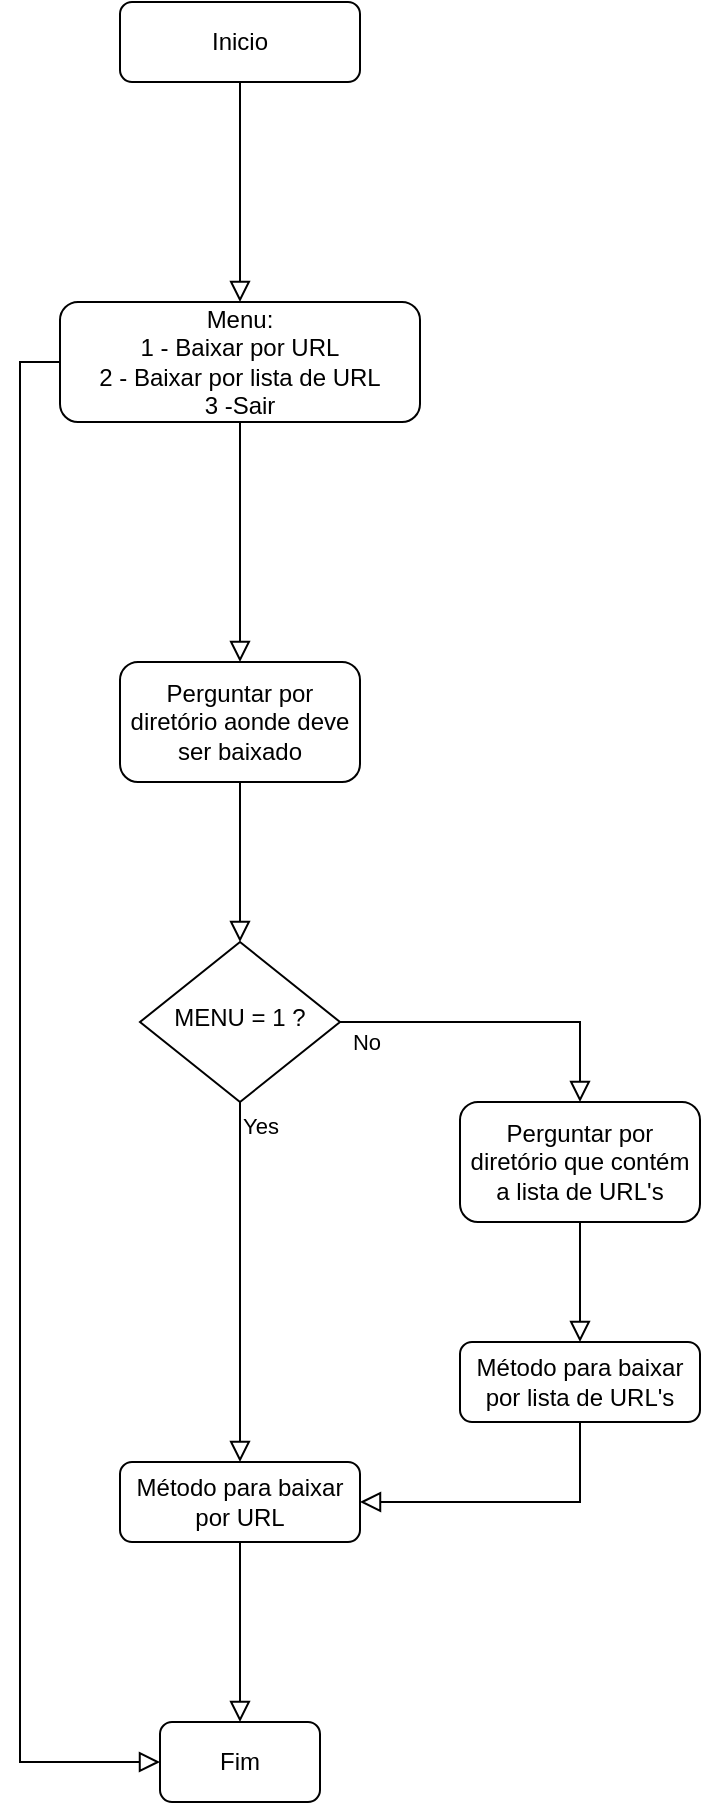 <mxfile>
    <diagram id="C5RBs43oDa-KdzZeNtuy" name="Page-1">
        <mxGraphModel dx="1074" dy="626" grid="1" gridSize="10" guides="1" tooltips="1" connect="1" arrows="1" fold="1" page="1" pageScale="1" pageWidth="827" pageHeight="1169" math="0" shadow="0">
            <root>
                <mxCell id="WIyWlLk6GJQsqaUBKTNV-0"/>
                <mxCell id="WIyWlLk6GJQsqaUBKTNV-1" parent="WIyWlLk6GJQsqaUBKTNV-0"/>
                <mxCell id="WIyWlLk6GJQsqaUBKTNV-2" value="" style="rounded=0;html=1;jettySize=auto;orthogonalLoop=1;fontSize=11;endArrow=block;endFill=0;endSize=8;strokeWidth=1;shadow=0;labelBackgroundColor=none;edgeStyle=orthogonalEdgeStyle;entryX=0.5;entryY=0;entryDx=0;entryDy=0;" parent="WIyWlLk6GJQsqaUBKTNV-1" source="WIyWlLk6GJQsqaUBKTNV-3" target="YW_Ym8ZhaDty7x6sjuFB-0" edge="1">
                    <mxGeometry relative="1" as="geometry">
                        <mxPoint x="420" y="210" as="targetPoint"/>
                    </mxGeometry>
                </mxCell>
                <mxCell id="WIyWlLk6GJQsqaUBKTNV-3" value="Inicio" style="rounded=1;whiteSpace=wrap;html=1;fontSize=12;glass=0;strokeWidth=1;shadow=0;" parent="WIyWlLk6GJQsqaUBKTNV-1" vertex="1">
                    <mxGeometry x="360" y="70" width="120" height="40" as="geometry"/>
                </mxCell>
                <mxCell id="WIyWlLk6GJQsqaUBKTNV-8" value="Yes" style="rounded=0;html=1;jettySize=auto;orthogonalLoop=1;fontSize=11;endArrow=block;endFill=0;endSize=8;strokeWidth=1;shadow=0;labelBackgroundColor=none;edgeStyle=orthogonalEdgeStyle;exitX=0.5;exitY=1;exitDx=0;exitDy=0;" parent="WIyWlLk6GJQsqaUBKTNV-1" source="WIyWlLk6GJQsqaUBKTNV-10" target="WIyWlLk6GJQsqaUBKTNV-11" edge="1">
                    <mxGeometry x="-0.867" y="10" relative="1" as="geometry">
                        <mxPoint as="offset"/>
                        <mxPoint x="370" y="580" as="sourcePoint"/>
                    </mxGeometry>
                </mxCell>
                <mxCell id="WIyWlLk6GJQsqaUBKTNV-9" value="No" style="edgeStyle=orthogonalEdgeStyle;rounded=0;html=1;jettySize=auto;orthogonalLoop=1;fontSize=11;endArrow=block;endFill=0;endSize=8;strokeWidth=1;shadow=0;labelBackgroundColor=none;exitX=1;exitY=0.5;exitDx=0;exitDy=0;entryX=0.5;entryY=0;entryDx=0;entryDy=0;" parent="WIyWlLk6GJQsqaUBKTNV-1" source="WIyWlLk6GJQsqaUBKTNV-10" target="YW_Ym8ZhaDty7x6sjuFB-10" edge="1">
                    <mxGeometry x="-0.846" y="-10" relative="1" as="geometry">
                        <mxPoint as="offset"/>
                        <mxPoint x="460" y="580" as="sourcePoint"/>
                    </mxGeometry>
                </mxCell>
                <mxCell id="WIyWlLk6GJQsqaUBKTNV-10" value="MENU = 1 ?" style="rhombus;whiteSpace=wrap;html=1;shadow=0;fontFamily=Helvetica;fontSize=12;align=center;strokeWidth=1;spacing=6;spacingTop=-4;" parent="WIyWlLk6GJQsqaUBKTNV-1" vertex="1">
                    <mxGeometry x="370" y="540" width="100" height="80" as="geometry"/>
                </mxCell>
                <mxCell id="WIyWlLk6GJQsqaUBKTNV-11" value="Método para baixar por URL" style="rounded=1;whiteSpace=wrap;html=1;fontSize=12;glass=0;strokeWidth=1;shadow=0;" parent="WIyWlLk6GJQsqaUBKTNV-1" vertex="1">
                    <mxGeometry x="360" y="800" width="120" height="40" as="geometry"/>
                </mxCell>
                <mxCell id="WIyWlLk6GJQsqaUBKTNV-12" value="Método para baixar por lista de URL's" style="rounded=1;whiteSpace=wrap;html=1;fontSize=12;glass=0;strokeWidth=1;shadow=0;" parent="WIyWlLk6GJQsqaUBKTNV-1" vertex="1">
                    <mxGeometry x="530" y="740" width="120" height="40" as="geometry"/>
                </mxCell>
                <mxCell id="YW_Ym8ZhaDty7x6sjuFB-0" value="Menu:&lt;br&gt;1 - Baixar por URL&lt;br&gt;2 - Baixar por lista de URL&lt;br&gt;3 -Sair" style="rounded=1;whiteSpace=wrap;html=1;" parent="WIyWlLk6GJQsqaUBKTNV-1" vertex="1">
                    <mxGeometry x="330" y="220" width="180" height="60" as="geometry"/>
                </mxCell>
                <mxCell id="YW_Ym8ZhaDty7x6sjuFB-1" value="" style="rounded=0;html=1;jettySize=auto;orthogonalLoop=1;fontSize=11;endArrow=block;endFill=0;endSize=8;strokeWidth=1;shadow=0;labelBackgroundColor=none;edgeStyle=orthogonalEdgeStyle;exitX=0.5;exitY=1;exitDx=0;exitDy=0;entryX=0.5;entryY=0;entryDx=0;entryDy=0;" parent="WIyWlLk6GJQsqaUBKTNV-1" source="YW_Ym8ZhaDty7x6sjuFB-0" target="YW_Ym8ZhaDty7x6sjuFB-2" edge="1">
                    <mxGeometry relative="1" as="geometry">
                        <mxPoint x="430" y="120" as="sourcePoint"/>
                        <mxPoint x="430" y="230" as="targetPoint"/>
                    </mxGeometry>
                </mxCell>
                <mxCell id="YW_Ym8ZhaDty7x6sjuFB-2" value="Perguntar por diretório aonde deve ser baixado&lt;br&gt;" style="rounded=1;whiteSpace=wrap;html=1;" parent="WIyWlLk6GJQsqaUBKTNV-1" vertex="1">
                    <mxGeometry x="360" y="400" width="120" height="60" as="geometry"/>
                </mxCell>
                <mxCell id="YW_Ym8ZhaDty7x6sjuFB-6" value="" style="rounded=0;html=1;jettySize=auto;orthogonalLoop=1;fontSize=11;endArrow=block;endFill=0;endSize=8;strokeWidth=1;shadow=0;labelBackgroundColor=none;edgeStyle=orthogonalEdgeStyle;exitX=0.5;exitY=1;exitDx=0;exitDy=0;entryX=0.5;entryY=0;entryDx=0;entryDy=0;" parent="WIyWlLk6GJQsqaUBKTNV-1" source="YW_Ym8ZhaDty7x6sjuFB-2" target="WIyWlLk6GJQsqaUBKTNV-10" edge="1">
                    <mxGeometry relative="1" as="geometry">
                        <mxPoint x="430" y="290" as="sourcePoint"/>
                        <mxPoint x="430" y="410" as="targetPoint"/>
                    </mxGeometry>
                </mxCell>
                <mxCell id="YW_Ym8ZhaDty7x6sjuFB-7" value="" style="rounded=0;html=1;jettySize=auto;orthogonalLoop=1;fontSize=11;endArrow=block;endFill=0;endSize=8;strokeWidth=1;shadow=0;labelBackgroundColor=none;edgeStyle=orthogonalEdgeStyle;exitX=0.5;exitY=1;exitDx=0;exitDy=0;entryX=1;entryY=0.5;entryDx=0;entryDy=0;" parent="WIyWlLk6GJQsqaUBKTNV-1" source="WIyWlLk6GJQsqaUBKTNV-12" target="WIyWlLk6GJQsqaUBKTNV-11" edge="1">
                    <mxGeometry relative="1" as="geometry">
                        <mxPoint x="430" y="470" as="sourcePoint"/>
                        <mxPoint x="430" y="550" as="targetPoint"/>
                    </mxGeometry>
                </mxCell>
                <mxCell id="YW_Ym8ZhaDty7x6sjuFB-8" value="Fim" style="rounded=1;whiteSpace=wrap;html=1;" parent="WIyWlLk6GJQsqaUBKTNV-1" vertex="1">
                    <mxGeometry x="380" y="930" width="80" height="40" as="geometry"/>
                </mxCell>
                <mxCell id="YW_Ym8ZhaDty7x6sjuFB-9" value="" style="rounded=0;html=1;jettySize=auto;orthogonalLoop=1;fontSize=11;endArrow=block;endFill=0;endSize=8;strokeWidth=1;shadow=0;labelBackgroundColor=none;edgeStyle=orthogonalEdgeStyle;exitX=0.5;exitY=1;exitDx=0;exitDy=0;" parent="WIyWlLk6GJQsqaUBKTNV-1" source="WIyWlLk6GJQsqaUBKTNV-11" target="YW_Ym8ZhaDty7x6sjuFB-8" edge="1">
                    <mxGeometry relative="1" as="geometry">
                        <mxPoint x="430" y="470" as="sourcePoint"/>
                        <mxPoint x="430" y="550" as="targetPoint"/>
                    </mxGeometry>
                </mxCell>
                <mxCell id="YW_Ym8ZhaDty7x6sjuFB-10" value="Perguntar por diretório que contém a lista de URL's" style="rounded=1;whiteSpace=wrap;html=1;" parent="WIyWlLk6GJQsqaUBKTNV-1" vertex="1">
                    <mxGeometry x="530" y="620" width="120" height="60" as="geometry"/>
                </mxCell>
                <mxCell id="YW_Ym8ZhaDty7x6sjuFB-11" value="" style="rounded=0;html=1;jettySize=auto;orthogonalLoop=1;fontSize=11;endArrow=block;endFill=0;endSize=8;strokeWidth=1;shadow=0;labelBackgroundColor=none;edgeStyle=orthogonalEdgeStyle;exitX=0.5;exitY=1;exitDx=0;exitDy=0;entryX=0.5;entryY=0;entryDx=0;entryDy=0;" parent="WIyWlLk6GJQsqaUBKTNV-1" source="YW_Ym8ZhaDty7x6sjuFB-10" target="WIyWlLk6GJQsqaUBKTNV-12" edge="1">
                    <mxGeometry relative="1" as="geometry">
                        <mxPoint x="430" y="470" as="sourcePoint"/>
                        <mxPoint x="430" y="550" as="targetPoint"/>
                    </mxGeometry>
                </mxCell>
                <mxCell id="0" value="" style="rounded=0;html=1;jettySize=auto;orthogonalLoop=1;fontSize=11;endArrow=block;endFill=0;endSize=8;strokeWidth=1;shadow=0;labelBackgroundColor=none;edgeStyle=orthogonalEdgeStyle;exitX=0;exitY=0.5;exitDx=0;exitDy=0;entryX=0;entryY=0.5;entryDx=0;entryDy=0;" edge="1" parent="WIyWlLk6GJQsqaUBKTNV-1" source="YW_Ym8ZhaDty7x6sjuFB-0" target="YW_Ym8ZhaDty7x6sjuFB-8">
                    <mxGeometry relative="1" as="geometry">
                        <mxPoint x="430" y="290" as="sourcePoint"/>
                        <mxPoint x="310" y="956" as="targetPoint"/>
                    </mxGeometry>
                </mxCell>
            </root>
        </mxGraphModel>
    </diagram>
</mxfile>